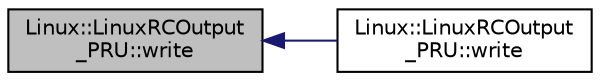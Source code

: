 digraph "Linux::LinuxRCOutput_PRU::write"
{
 // INTERACTIVE_SVG=YES
  edge [fontname="Helvetica",fontsize="10",labelfontname="Helvetica",labelfontsize="10"];
  node [fontname="Helvetica",fontsize="10",shape=record];
  rankdir="LR";
  Node1 [label="Linux::LinuxRCOutput\l_PRU::write",height=0.2,width=0.4,color="black", fillcolor="grey75", style="filled" fontcolor="black"];
  Node1 -> Node2 [dir="back",color="midnightblue",fontsize="10",style="solid",fontname="Helvetica"];
  Node2 [label="Linux::LinuxRCOutput\l_PRU::write",height=0.2,width=0.4,color="black", fillcolor="white", style="filled",URL="$classLinux_1_1LinuxRCOutput__PRU.html#a6c365230c0a96f5500b8f52016bd831f"];
}
